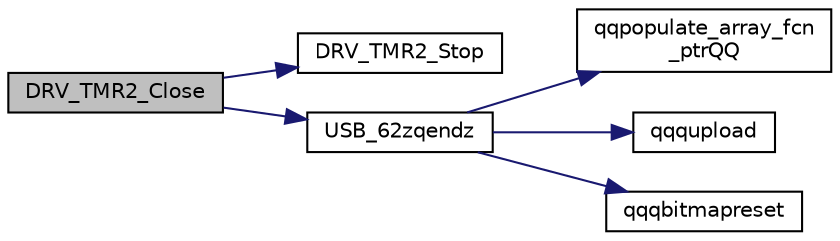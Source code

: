 digraph "DRV_TMR2_Close"
{
  edge [fontname="Helvetica",fontsize="10",labelfontname="Helvetica",labelfontsize="10"];
  node [fontname="Helvetica",fontsize="10",shape=record];
  rankdir="LR";
  Node277 [label="DRV_TMR2_Close",height=0.2,width=0.4,color="black", fillcolor="grey75", style="filled", fontcolor="black"];
  Node277 -> Node278 [color="midnightblue",fontsize="10",style="solid",fontname="Helvetica"];
  Node278 [label="DRV_TMR2_Stop",height=0.2,width=0.4,color="black", fillcolor="white", style="filled",URL="$inszt___u_s_b_8c.html#a5550ce18516aa407adb3735048178a5a"];
  Node277 -> Node279 [color="midnightblue",fontsize="10",style="solid",fontname="Helvetica"];
  Node279 [label="USB_62zqendz",height=0.2,width=0.4,color="black", fillcolor="white", style="filled",URL="$inszt___u_s_b_8c.html#a070042fb68ecae81ab9cfb83b9a9abb9"];
  Node279 -> Node280 [color="midnightblue",fontsize="10",style="solid",fontname="Helvetica"];
  Node280 [label="qqpopulate_array_fcn\l_ptrQQ",height=0.2,width=0.4,color="black", fillcolor="white", style="filled",URL="$inszt___u_s_b_8c.html#a4ad6fa1bb94fc1c3ac2dc30925106081"];
  Node279 -> Node281 [color="midnightblue",fontsize="10",style="solid",fontname="Helvetica"];
  Node281 [label="qqqupload",height=0.2,width=0.4,color="black", fillcolor="white", style="filled",URL="$inszt___u_s_b_8c.html#a109761d7f84a96b5606e507bace276b5"];
  Node279 -> Node282 [color="midnightblue",fontsize="10",style="solid",fontname="Helvetica"];
  Node282 [label="qqqbitmapreset",height=0.2,width=0.4,color="black", fillcolor="white", style="filled",URL="$inszt___u_s_b_8c.html#a5688fceaed93ba591e78ee15ccb0187f"];
}
